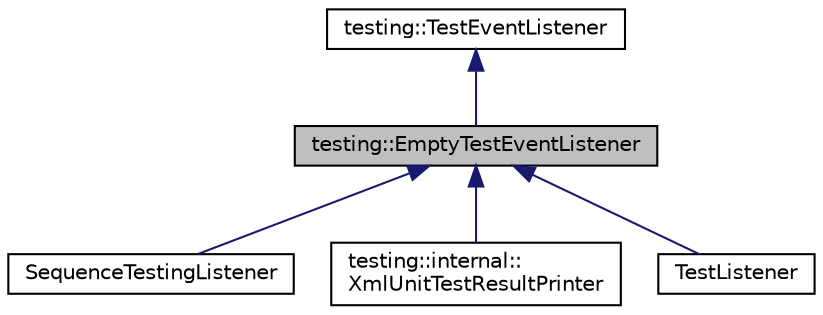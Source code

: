 digraph "testing::EmptyTestEventListener"
{
  edge [fontname="Helvetica",fontsize="10",labelfontname="Helvetica",labelfontsize="10"];
  node [fontname="Helvetica",fontsize="10",shape=record];
  Node1 [label="testing::EmptyTestEventListener",height=0.2,width=0.4,color="black", fillcolor="grey75", style="filled", fontcolor="black"];
  Node2 -> Node1 [dir="back",color="midnightblue",fontsize="10",style="solid"];
  Node2 [label="testing::TestEventListener",height=0.2,width=0.4,color="black", fillcolor="white", style="filled",URL="$classtesting_1_1_test_event_listener.html"];
  Node1 -> Node3 [dir="back",color="midnightblue",fontsize="10",style="solid"];
  Node3 [label="SequenceTestingListener",height=0.2,width=0.4,color="black", fillcolor="white", style="filled",URL="$class_sequence_testing_listener.html"];
  Node1 -> Node4 [dir="back",color="midnightblue",fontsize="10",style="solid"];
  Node4 [label="testing::internal::\lXmlUnitTestResultPrinter",height=0.2,width=0.4,color="black", fillcolor="white", style="filled",URL="$classtesting_1_1internal_1_1_xml_unit_test_result_printer.html"];
  Node1 -> Node5 [dir="back",color="midnightblue",fontsize="10",style="solid"];
  Node5 [label="TestListener",height=0.2,width=0.4,color="black", fillcolor="white", style="filled",URL="$class_test_listener.html"];
}
